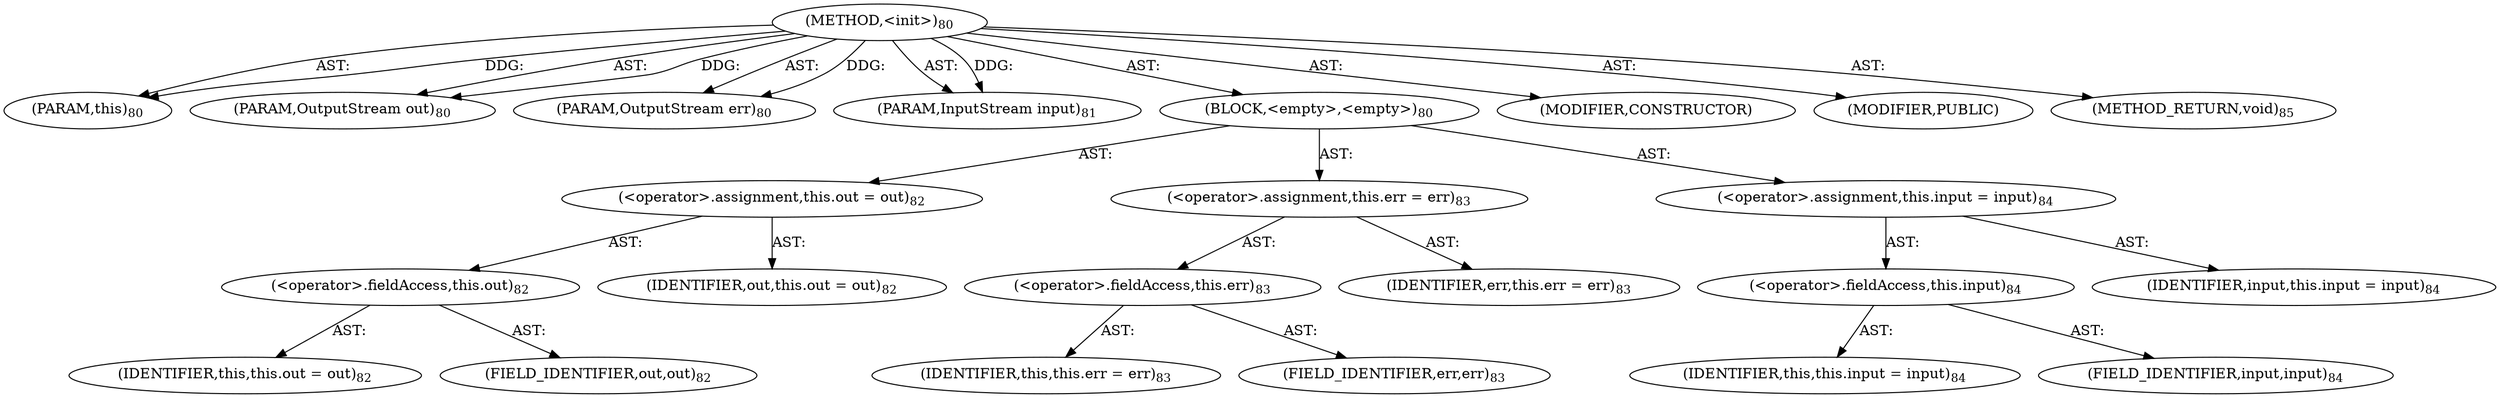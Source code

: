 digraph "&lt;init&gt;" {  
"111669149696" [label = <(METHOD,&lt;init&gt;)<SUB>80</SUB>> ]
"115964116998" [label = <(PARAM,this)<SUB>80</SUB>> ]
"115964117005" [label = <(PARAM,OutputStream out)<SUB>80</SUB>> ]
"115964117006" [label = <(PARAM,OutputStream err)<SUB>80</SUB>> ]
"115964117007" [label = <(PARAM,InputStream input)<SUB>81</SUB>> ]
"25769803776" [label = <(BLOCK,&lt;empty&gt;,&lt;empty&gt;)<SUB>80</SUB>> ]
"30064771077" [label = <(&lt;operator&gt;.assignment,this.out = out)<SUB>82</SUB>> ]
"30064771078" [label = <(&lt;operator&gt;.fieldAccess,this.out)<SUB>82</SUB>> ]
"68719476742" [label = <(IDENTIFIER,this,this.out = out)<SUB>82</SUB>> ]
"55834574850" [label = <(FIELD_IDENTIFIER,out,out)<SUB>82</SUB>> ]
"68719476754" [label = <(IDENTIFIER,out,this.out = out)<SUB>82</SUB>> ]
"30064771079" [label = <(&lt;operator&gt;.assignment,this.err = err)<SUB>83</SUB>> ]
"30064771080" [label = <(&lt;operator&gt;.fieldAccess,this.err)<SUB>83</SUB>> ]
"68719476743" [label = <(IDENTIFIER,this,this.err = err)<SUB>83</SUB>> ]
"55834574851" [label = <(FIELD_IDENTIFIER,err,err)<SUB>83</SUB>> ]
"68719476755" [label = <(IDENTIFIER,err,this.err = err)<SUB>83</SUB>> ]
"30064771081" [label = <(&lt;operator&gt;.assignment,this.input = input)<SUB>84</SUB>> ]
"30064771082" [label = <(&lt;operator&gt;.fieldAccess,this.input)<SUB>84</SUB>> ]
"68719476744" [label = <(IDENTIFIER,this,this.input = input)<SUB>84</SUB>> ]
"55834574852" [label = <(FIELD_IDENTIFIER,input,input)<SUB>84</SUB>> ]
"68719476756" [label = <(IDENTIFIER,input,this.input = input)<SUB>84</SUB>> ]
"133143986182" [label = <(MODIFIER,CONSTRUCTOR)> ]
"133143986183" [label = <(MODIFIER,PUBLIC)> ]
"128849018880" [label = <(METHOD_RETURN,void)<SUB>85</SUB>> ]
  "111669149696" -> "115964116998"  [ label = "AST: "] 
  "111669149696" -> "115964117005"  [ label = "AST: "] 
  "111669149696" -> "115964117006"  [ label = "AST: "] 
  "111669149696" -> "115964117007"  [ label = "AST: "] 
  "111669149696" -> "25769803776"  [ label = "AST: "] 
  "111669149696" -> "133143986182"  [ label = "AST: "] 
  "111669149696" -> "133143986183"  [ label = "AST: "] 
  "111669149696" -> "128849018880"  [ label = "AST: "] 
  "25769803776" -> "30064771077"  [ label = "AST: "] 
  "25769803776" -> "30064771079"  [ label = "AST: "] 
  "25769803776" -> "30064771081"  [ label = "AST: "] 
  "30064771077" -> "30064771078"  [ label = "AST: "] 
  "30064771077" -> "68719476754"  [ label = "AST: "] 
  "30064771078" -> "68719476742"  [ label = "AST: "] 
  "30064771078" -> "55834574850"  [ label = "AST: "] 
  "30064771079" -> "30064771080"  [ label = "AST: "] 
  "30064771079" -> "68719476755"  [ label = "AST: "] 
  "30064771080" -> "68719476743"  [ label = "AST: "] 
  "30064771080" -> "55834574851"  [ label = "AST: "] 
  "30064771081" -> "30064771082"  [ label = "AST: "] 
  "30064771081" -> "68719476756"  [ label = "AST: "] 
  "30064771082" -> "68719476744"  [ label = "AST: "] 
  "30064771082" -> "55834574852"  [ label = "AST: "] 
  "111669149696" -> "115964116998"  [ label = "DDG: "] 
  "111669149696" -> "115964117005"  [ label = "DDG: "] 
  "111669149696" -> "115964117006"  [ label = "DDG: "] 
  "111669149696" -> "115964117007"  [ label = "DDG: "] 
}
